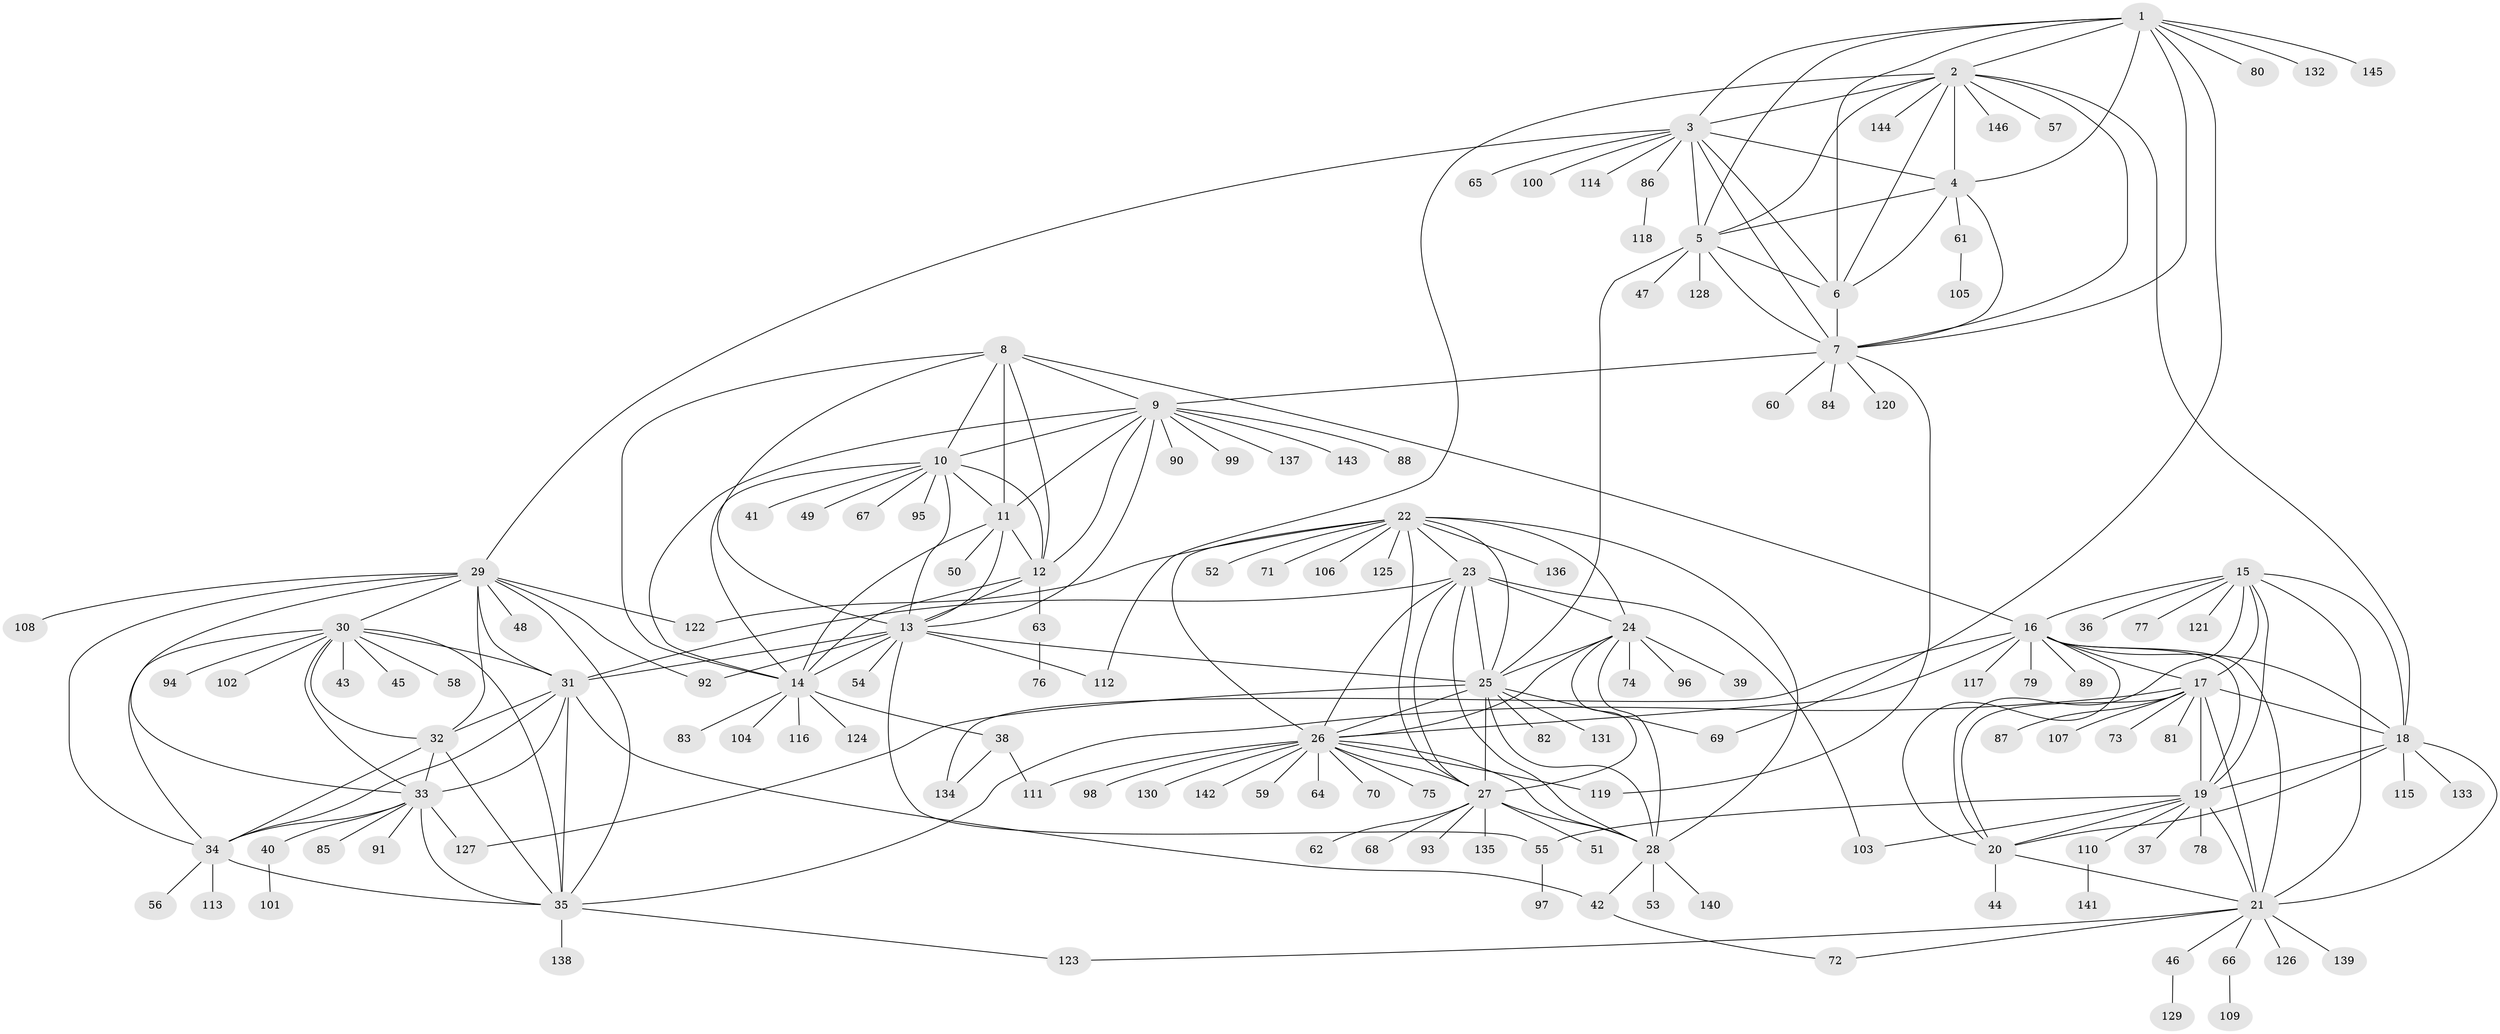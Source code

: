 // Generated by graph-tools (version 1.1) at 2025/15/03/09/25 04:15:54]
// undirected, 146 vertices, 239 edges
graph export_dot {
graph [start="1"]
  node [color=gray90,style=filled];
  1;
  2;
  3;
  4;
  5;
  6;
  7;
  8;
  9;
  10;
  11;
  12;
  13;
  14;
  15;
  16;
  17;
  18;
  19;
  20;
  21;
  22;
  23;
  24;
  25;
  26;
  27;
  28;
  29;
  30;
  31;
  32;
  33;
  34;
  35;
  36;
  37;
  38;
  39;
  40;
  41;
  42;
  43;
  44;
  45;
  46;
  47;
  48;
  49;
  50;
  51;
  52;
  53;
  54;
  55;
  56;
  57;
  58;
  59;
  60;
  61;
  62;
  63;
  64;
  65;
  66;
  67;
  68;
  69;
  70;
  71;
  72;
  73;
  74;
  75;
  76;
  77;
  78;
  79;
  80;
  81;
  82;
  83;
  84;
  85;
  86;
  87;
  88;
  89;
  90;
  91;
  92;
  93;
  94;
  95;
  96;
  97;
  98;
  99;
  100;
  101;
  102;
  103;
  104;
  105;
  106;
  107;
  108;
  109;
  110;
  111;
  112;
  113;
  114;
  115;
  116;
  117;
  118;
  119;
  120;
  121;
  122;
  123;
  124;
  125;
  126;
  127;
  128;
  129;
  130;
  131;
  132;
  133;
  134;
  135;
  136;
  137;
  138;
  139;
  140;
  141;
  142;
  143;
  144;
  145;
  146;
  1 -- 2;
  1 -- 3;
  1 -- 4;
  1 -- 5;
  1 -- 6;
  1 -- 7;
  1 -- 69;
  1 -- 80;
  1 -- 132;
  1 -- 145;
  2 -- 3;
  2 -- 4;
  2 -- 5;
  2 -- 6;
  2 -- 7;
  2 -- 18;
  2 -- 57;
  2 -- 112;
  2 -- 144;
  2 -- 146;
  3 -- 4;
  3 -- 5;
  3 -- 6;
  3 -- 7;
  3 -- 29;
  3 -- 65;
  3 -- 86;
  3 -- 100;
  3 -- 114;
  4 -- 5;
  4 -- 6;
  4 -- 7;
  4 -- 61;
  5 -- 6;
  5 -- 7;
  5 -- 25;
  5 -- 47;
  5 -- 128;
  6 -- 7;
  7 -- 9;
  7 -- 60;
  7 -- 84;
  7 -- 119;
  7 -- 120;
  8 -- 9;
  8 -- 10;
  8 -- 11;
  8 -- 12;
  8 -- 13;
  8 -- 14;
  8 -- 16;
  9 -- 10;
  9 -- 11;
  9 -- 12;
  9 -- 13;
  9 -- 14;
  9 -- 88;
  9 -- 90;
  9 -- 99;
  9 -- 137;
  9 -- 143;
  10 -- 11;
  10 -- 12;
  10 -- 13;
  10 -- 14;
  10 -- 41;
  10 -- 49;
  10 -- 67;
  10 -- 95;
  11 -- 12;
  11 -- 13;
  11 -- 14;
  11 -- 50;
  12 -- 13;
  12 -- 14;
  12 -- 63;
  13 -- 14;
  13 -- 25;
  13 -- 31;
  13 -- 54;
  13 -- 55;
  13 -- 92;
  13 -- 112;
  14 -- 38;
  14 -- 83;
  14 -- 104;
  14 -- 116;
  14 -- 124;
  15 -- 16;
  15 -- 17;
  15 -- 18;
  15 -- 19;
  15 -- 20;
  15 -- 21;
  15 -- 36;
  15 -- 77;
  15 -- 121;
  16 -- 17;
  16 -- 18;
  16 -- 19;
  16 -- 20;
  16 -- 21;
  16 -- 26;
  16 -- 79;
  16 -- 89;
  16 -- 117;
  16 -- 134;
  17 -- 18;
  17 -- 19;
  17 -- 20;
  17 -- 21;
  17 -- 35;
  17 -- 73;
  17 -- 81;
  17 -- 87;
  17 -- 107;
  18 -- 19;
  18 -- 20;
  18 -- 21;
  18 -- 115;
  18 -- 133;
  19 -- 20;
  19 -- 21;
  19 -- 37;
  19 -- 55;
  19 -- 78;
  19 -- 103;
  19 -- 110;
  20 -- 21;
  20 -- 44;
  21 -- 46;
  21 -- 66;
  21 -- 72;
  21 -- 123;
  21 -- 126;
  21 -- 139;
  22 -- 23;
  22 -- 24;
  22 -- 25;
  22 -- 26;
  22 -- 27;
  22 -- 28;
  22 -- 52;
  22 -- 71;
  22 -- 106;
  22 -- 122;
  22 -- 125;
  22 -- 136;
  23 -- 24;
  23 -- 25;
  23 -- 26;
  23 -- 27;
  23 -- 28;
  23 -- 31;
  23 -- 103;
  24 -- 25;
  24 -- 26;
  24 -- 27;
  24 -- 28;
  24 -- 39;
  24 -- 74;
  24 -- 96;
  25 -- 26;
  25 -- 27;
  25 -- 28;
  25 -- 69;
  25 -- 82;
  25 -- 127;
  25 -- 131;
  26 -- 27;
  26 -- 28;
  26 -- 59;
  26 -- 64;
  26 -- 70;
  26 -- 75;
  26 -- 98;
  26 -- 111;
  26 -- 119;
  26 -- 130;
  26 -- 142;
  27 -- 28;
  27 -- 51;
  27 -- 62;
  27 -- 68;
  27 -- 93;
  27 -- 135;
  28 -- 42;
  28 -- 53;
  28 -- 140;
  29 -- 30;
  29 -- 31;
  29 -- 32;
  29 -- 33;
  29 -- 34;
  29 -- 35;
  29 -- 48;
  29 -- 92;
  29 -- 108;
  29 -- 122;
  30 -- 31;
  30 -- 32;
  30 -- 33;
  30 -- 34;
  30 -- 35;
  30 -- 43;
  30 -- 45;
  30 -- 58;
  30 -- 94;
  30 -- 102;
  31 -- 32;
  31 -- 33;
  31 -- 34;
  31 -- 35;
  31 -- 42;
  32 -- 33;
  32 -- 34;
  32 -- 35;
  33 -- 34;
  33 -- 35;
  33 -- 40;
  33 -- 85;
  33 -- 91;
  33 -- 127;
  34 -- 35;
  34 -- 56;
  34 -- 113;
  35 -- 123;
  35 -- 138;
  38 -- 111;
  38 -- 134;
  40 -- 101;
  42 -- 72;
  46 -- 129;
  55 -- 97;
  61 -- 105;
  63 -- 76;
  66 -- 109;
  86 -- 118;
  110 -- 141;
}
